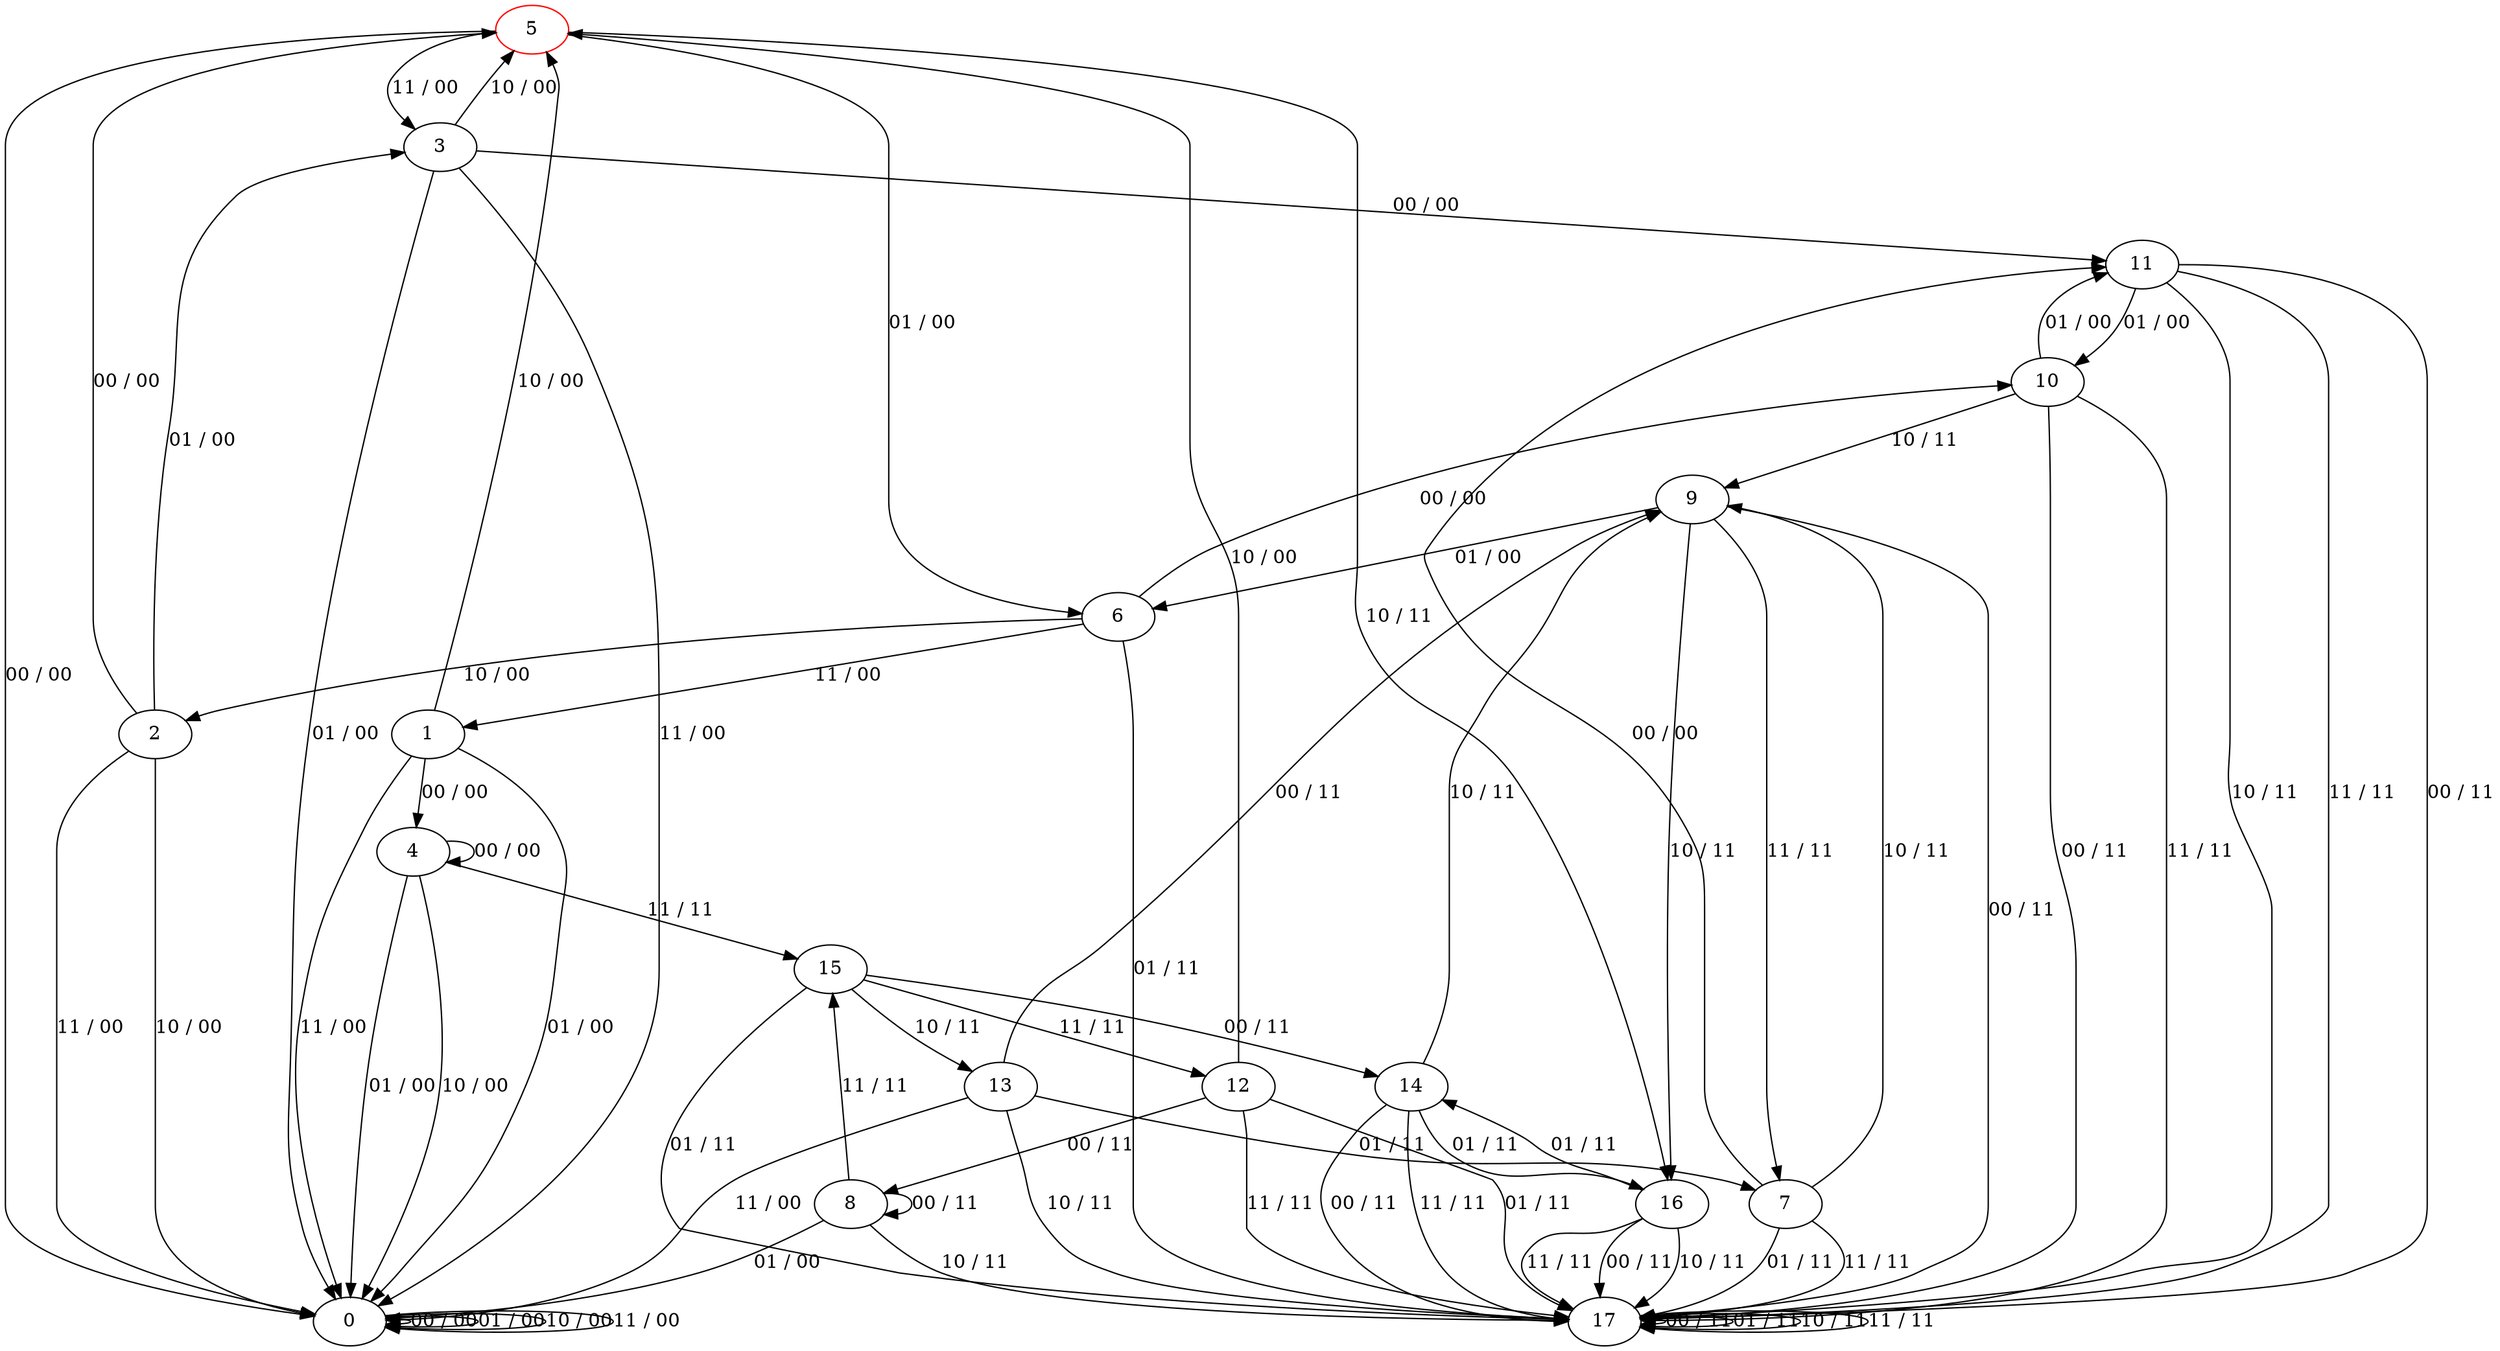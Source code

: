 digraph {
5 [color="red"]
0
1
2
3
4
6
7
8
9
10
11
12
13
14
15
16
17
5 -> 0 [label="00 / 00"]
5 -> 6 [label="01 / 00"]
5 -> 16 [label="10 / 11"]
5 -> 3 [label="11 / 00"]
0 -> 0 [label="00 / 00"]
0 -> 0 [label="01 / 00"]
0 -> 0 [label="10 / 00"]
0 -> 0 [label="11 / 00"]
1 -> 4 [label="00 / 00"]
1 -> 0 [label="01 / 00"]
1 -> 5 [label="10 / 00"]
1 -> 0 [label="11 / 00"]
2 -> 5 [label="00 / 00"]
2 -> 3 [label="01 / 00"]
2 -> 0 [label="10 / 00"]
2 -> 0 [label="11 / 00"]
3 -> 11 [label="00 / 00"]
3 -> 0 [label="01 / 00"]
3 -> 5 [label="10 / 00"]
3 -> 0 [label="11 / 00"]
4 -> 4 [label="00 / 00"]
4 -> 0 [label="01 / 00"]
4 -> 0 [label="10 / 00"]
4 -> 15 [label="11 / 11"]
6 -> 10 [label="00 / 00"]
6 -> 17 [label="01 / 11"]
6 -> 2 [label="10 / 00"]
6 -> 1 [label="11 / 00"]
7 -> 11 [label="00 / 00"]
7 -> 17 [label="01 / 11"]
7 -> 9 [label="10 / 11"]
7 -> 17 [label="11 / 11"]
8 -> 8 [label="00 / 11"]
8 -> 0 [label="01 / 00"]
8 -> 17 [label="10 / 11"]
8 -> 15 [label="11 / 11"]
9 -> 17 [label="00 / 11"]
9 -> 6 [label="01 / 00"]
9 -> 16 [label="10 / 11"]
9 -> 7 [label="11 / 11"]
10 -> 17 [label="00 / 11"]
10 -> 11 [label="01 / 00"]
10 -> 9 [label="10 / 11"]
10 -> 17 [label="11 / 11"]
11 -> 17 [label="00 / 11"]
11 -> 10 [label="01 / 00"]
11 -> 17 [label="10 / 11"]
11 -> 17 [label="11 / 11"]
12 -> 8 [label="00 / 11"]
12 -> 17 [label="01 / 11"]
12 -> 5 [label="10 / 00"]
12 -> 17 [label="11 / 11"]
13 -> 9 [label="00 / 11"]
13 -> 7 [label="01 / 11"]
13 -> 17 [label="10 / 11"]
13 -> 0 [label="11 / 00"]
14 -> 17 [label="00 / 11"]
14 -> 16 [label="01 / 11"]
14 -> 9 [label="10 / 11"]
14 -> 17 [label="11 / 11"]
15 -> 14 [label="00 / 11"]
15 -> 17 [label="01 / 11"]
15 -> 13 [label="10 / 11"]
15 -> 12 [label="11 / 11"]
16 -> 17 [label="00 / 11"]
16 -> 14 [label="01 / 11"]
16 -> 17 [label="10 / 11"]
16 -> 17 [label="11 / 11"]
17 -> 17 [label="00 / 11"]
17 -> 17 [label="01 / 11"]
17 -> 17 [label="10 / 11"]
17 -> 17 [label="11 / 11"]
}
